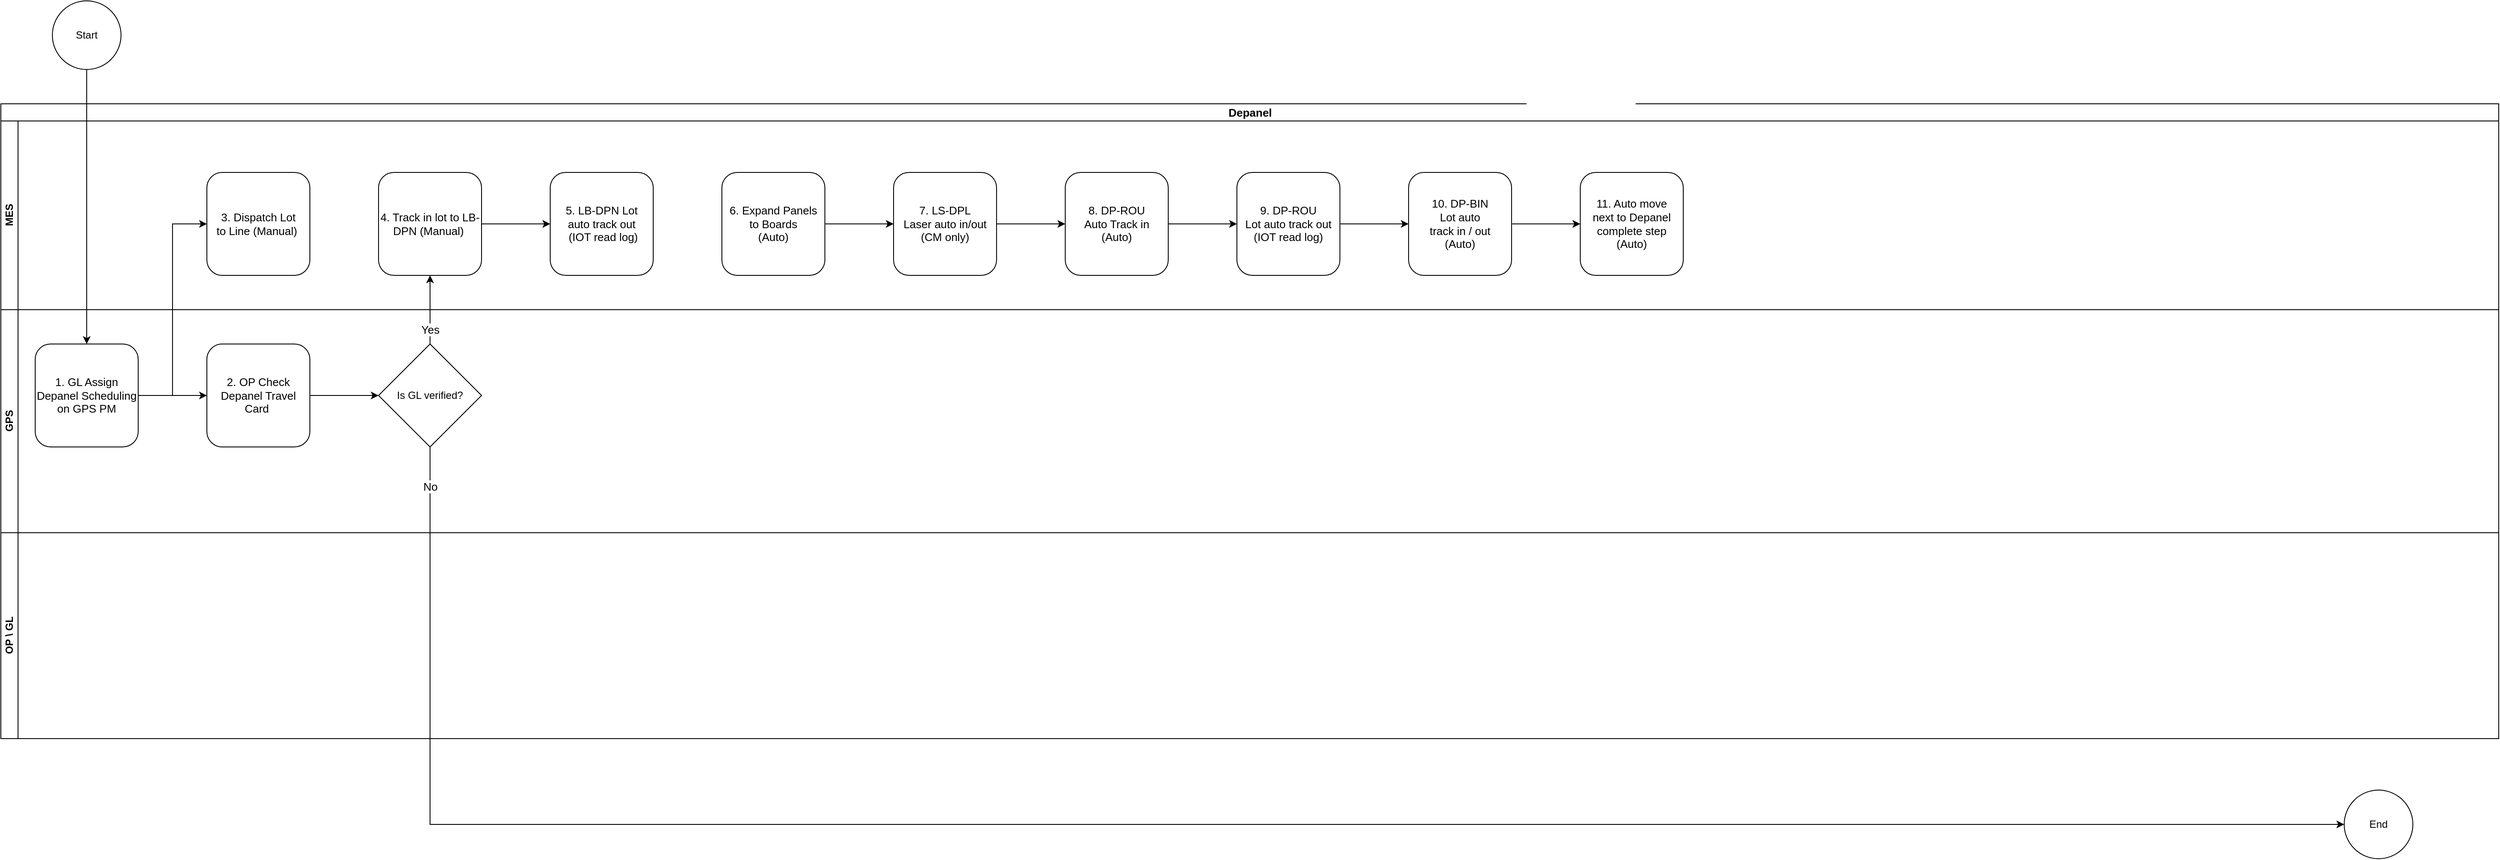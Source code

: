 <mxfile version="22.1.16" type="github">
  <diagram name="0. Depanel Flow" id="IR7APXBD-iLVvgRDNtpI">
    <mxGraphModel dx="1277" dy="1566" grid="1" gridSize="10" guides="1" tooltips="1" connect="1" arrows="1" fold="1" page="1" pageScale="1" pageWidth="1169" pageHeight="827" math="0" shadow="0">
      <root>
        <mxCell id="0" />
        <mxCell id="1" parent="0" />
        <mxCell id="jMCXPNLc2lwOgvackd_w-1" value="&lt;font style=&quot;font-size: 13px;&quot;&gt;Depanel&lt;/font&gt;" style="swimlane;childLayout=stackLayout;resizeParent=1;resizeParentMax=0;horizontal=1;startSize=20;horizontalStack=0;html=1;" parent="1" vertex="1">
          <mxGeometry x="40" y="80" width="2910" height="740" as="geometry" />
        </mxCell>
        <mxCell id="jMCXPNLc2lwOgvackd_w-2" value="MES" style="swimlane;startSize=20;horizontal=0;html=1;" parent="jMCXPNLc2lwOgvackd_w-1" vertex="1">
          <mxGeometry y="20" width="2910" height="220" as="geometry" />
        </mxCell>
        <mxCell id="jMCXPNLc2lwOgvackd_w-15" value="&lt;font style=&quot;font-size: 13px;&quot;&gt;3. Dispatch Lot&lt;br&gt;to Line (Manual)&amp;nbsp;&lt;/font&gt;" style="rounded=1;whiteSpace=wrap;html=1;" parent="jMCXPNLc2lwOgvackd_w-2" vertex="1">
          <mxGeometry x="240" y="60" width="120" height="120" as="geometry" />
        </mxCell>
        <mxCell id="jMCXPNLc2lwOgvackd_w-16" value="&lt;font style=&quot;font-size: 13px;&quot;&gt;5. LB-DPN Lot &lt;br&gt;auto track out&lt;br&gt;&amp;nbsp;(IOT read log)&lt;/font&gt;" style="rounded=1;whiteSpace=wrap;html=1;" parent="jMCXPNLc2lwOgvackd_w-2" vertex="1">
          <mxGeometry x="640" y="60" width="120" height="120" as="geometry" />
        </mxCell>
        <mxCell id="qEmexoCEOH4rBXa_ceRB-4" style="edgeStyle=orthogonalEdgeStyle;rounded=0;orthogonalLoop=1;jettySize=auto;html=1;exitX=1;exitY=0.5;exitDx=0;exitDy=0;entryX=0;entryY=0.5;entryDx=0;entryDy=0;" parent="jMCXPNLc2lwOgvackd_w-2" source="jMCXPNLc2lwOgvackd_w-20" target="qEmexoCEOH4rBXa_ceRB-3" edge="1">
          <mxGeometry relative="1" as="geometry" />
        </mxCell>
        <mxCell id="jMCXPNLc2lwOgvackd_w-20" value="&lt;font style=&quot;font-size: 13px;&quot;&gt;6. Expand Panels &lt;br&gt;to Boards&lt;br&gt;(Auto)&lt;br&gt;&lt;/font&gt;" style="rounded=1;whiteSpace=wrap;html=1;" parent="jMCXPNLc2lwOgvackd_w-2" vertex="1">
          <mxGeometry x="840" y="60" width="120" height="120" as="geometry" />
        </mxCell>
        <mxCell id="qEmexoCEOH4rBXa_ceRB-7" style="edgeStyle=orthogonalEdgeStyle;rounded=0;orthogonalLoop=1;jettySize=auto;html=1;exitX=1;exitY=0.5;exitDx=0;exitDy=0;entryX=0;entryY=0.5;entryDx=0;entryDy=0;" parent="jMCXPNLc2lwOgvackd_w-2" source="jMCXPNLc2lwOgvackd_w-21" target="qEmexoCEOH4rBXa_ceRB-6" edge="1">
          <mxGeometry relative="1" as="geometry" />
        </mxCell>
        <mxCell id="jMCXPNLc2lwOgvackd_w-21" value="&lt;font style=&quot;font-size: 13px;&quot;&gt;8. DP-ROU&lt;br&gt;Auto Track in&lt;br&gt;(Auto)&lt;br&gt;&lt;/font&gt;" style="rounded=1;whiteSpace=wrap;html=1;" parent="jMCXPNLc2lwOgvackd_w-2" vertex="1">
          <mxGeometry x="1240" y="60" width="120" height="120" as="geometry" />
        </mxCell>
        <mxCell id="qEmexoCEOH4rBXa_ceRB-5" style="edgeStyle=orthogonalEdgeStyle;rounded=0;orthogonalLoop=1;jettySize=auto;html=1;exitX=1;exitY=0.5;exitDx=0;exitDy=0;entryX=0;entryY=0.5;entryDx=0;entryDy=0;" parent="jMCXPNLc2lwOgvackd_w-2" source="qEmexoCEOH4rBXa_ceRB-3" target="jMCXPNLc2lwOgvackd_w-21" edge="1">
          <mxGeometry relative="1" as="geometry" />
        </mxCell>
        <mxCell id="qEmexoCEOH4rBXa_ceRB-3" value="&lt;font style=&quot;font-size: 13px;&quot;&gt;7. LS-DPL&lt;br&gt;Laser auto in/out&lt;br&gt;(CM only)&lt;br&gt;&lt;/font&gt;" style="rounded=1;whiteSpace=wrap;html=1;" parent="jMCXPNLc2lwOgvackd_w-2" vertex="1">
          <mxGeometry x="1040" y="60" width="120" height="120" as="geometry" />
        </mxCell>
        <mxCell id="qEmexoCEOH4rBXa_ceRB-9" style="edgeStyle=orthogonalEdgeStyle;rounded=0;orthogonalLoop=1;jettySize=auto;html=1;exitX=1;exitY=0.5;exitDx=0;exitDy=0;entryX=0;entryY=0.5;entryDx=0;entryDy=0;" parent="jMCXPNLc2lwOgvackd_w-2" source="qEmexoCEOH4rBXa_ceRB-6" target="qEmexoCEOH4rBXa_ceRB-8" edge="1">
          <mxGeometry relative="1" as="geometry" />
        </mxCell>
        <mxCell id="qEmexoCEOH4rBXa_ceRB-6" value="&lt;font style=&quot;font-size: 13px;&quot;&gt;9. DP-ROU&lt;br&gt;Lot auto track out&lt;br&gt;(IOT read log)&lt;br&gt;&lt;/font&gt;" style="rounded=1;whiteSpace=wrap;html=1;" parent="jMCXPNLc2lwOgvackd_w-2" vertex="1">
          <mxGeometry x="1440" y="60" width="120" height="120" as="geometry" />
        </mxCell>
        <mxCell id="--MVNLXorMx0Wbqo1FUa-5" style="edgeStyle=orthogonalEdgeStyle;rounded=0;orthogonalLoop=1;jettySize=auto;html=1;exitX=1;exitY=0.5;exitDx=0;exitDy=0;entryX=0;entryY=0.5;entryDx=0;entryDy=0;" edge="1" parent="jMCXPNLc2lwOgvackd_w-2" source="qEmexoCEOH4rBXa_ceRB-8" target="--MVNLXorMx0Wbqo1FUa-4">
          <mxGeometry relative="1" as="geometry" />
        </mxCell>
        <mxCell id="qEmexoCEOH4rBXa_ceRB-8" value="&lt;font style=&quot;font-size: 13px;&quot;&gt;10. DP-BIN&lt;br&gt;Lot auto &lt;br&gt;track in / out&lt;br&gt;(Auto)&lt;br&gt;&lt;/font&gt;" style="rounded=1;whiteSpace=wrap;html=1;" parent="jMCXPNLc2lwOgvackd_w-2" vertex="1">
          <mxGeometry x="1640" y="60" width="120" height="120" as="geometry" />
        </mxCell>
        <mxCell id="--MVNLXorMx0Wbqo1FUa-3" style="edgeStyle=orthogonalEdgeStyle;rounded=0;orthogonalLoop=1;jettySize=auto;html=1;exitX=1;exitY=0.5;exitDx=0;exitDy=0;entryX=0;entryY=0.5;entryDx=0;entryDy=0;" edge="1" parent="jMCXPNLc2lwOgvackd_w-2" source="--MVNLXorMx0Wbqo1FUa-1" target="jMCXPNLc2lwOgvackd_w-16">
          <mxGeometry relative="1" as="geometry" />
        </mxCell>
        <mxCell id="--MVNLXorMx0Wbqo1FUa-1" value="&lt;font style=&quot;font-size: 13px;&quot;&gt;4. Track in lot to LB-DPN&amp;nbsp;(Manual)&amp;nbsp;&lt;/font&gt;" style="rounded=1;whiteSpace=wrap;html=1;" vertex="1" parent="jMCXPNLc2lwOgvackd_w-2">
          <mxGeometry x="440" y="60" width="120" height="120" as="geometry" />
        </mxCell>
        <mxCell id="--MVNLXorMx0Wbqo1FUa-4" value="&lt;font style=&quot;font-size: 13px;&quot;&gt;11. Auto move&lt;br&gt;next to Depanel complete step&lt;br&gt;(Auto)&lt;br&gt;&lt;/font&gt;" style="rounded=1;whiteSpace=wrap;html=1;" vertex="1" parent="jMCXPNLc2lwOgvackd_w-2">
          <mxGeometry x="1840" y="60" width="120" height="120" as="geometry" />
        </mxCell>
        <mxCell id="jMCXPNLc2lwOgvackd_w-3" value="GPS" style="swimlane;startSize=20;horizontal=0;html=1;" parent="jMCXPNLc2lwOgvackd_w-1" vertex="1">
          <mxGeometry y="240" width="2910" height="260" as="geometry" />
        </mxCell>
        <mxCell id="--MVNLXorMx0Wbqo1FUa-7" style="edgeStyle=orthogonalEdgeStyle;rounded=0;orthogonalLoop=1;jettySize=auto;html=1;exitX=1;exitY=0.5;exitDx=0;exitDy=0;entryX=0;entryY=0.5;entryDx=0;entryDy=0;" edge="1" parent="jMCXPNLc2lwOgvackd_w-3" source="jMCXPNLc2lwOgvackd_w-14" target="--MVNLXorMx0Wbqo1FUa-6">
          <mxGeometry relative="1" as="geometry" />
        </mxCell>
        <mxCell id="jMCXPNLc2lwOgvackd_w-14" value="&lt;font style=&quot;font-size: 13px;&quot;&gt;2. OP Check Depanel Travel&lt;br&gt;Card&amp;nbsp;&lt;/font&gt;" style="rounded=1;whiteSpace=wrap;html=1;" parent="jMCXPNLc2lwOgvackd_w-3" vertex="1">
          <mxGeometry x="240" y="40" width="120" height="120" as="geometry" />
        </mxCell>
        <mxCell id="jMCXPNLc2lwOgvackd_w-17" style="edgeStyle=orthogonalEdgeStyle;rounded=0;orthogonalLoop=1;jettySize=auto;html=1;exitX=1;exitY=0.5;exitDx=0;exitDy=0;entryX=0;entryY=0.5;entryDx=0;entryDy=0;" parent="jMCXPNLc2lwOgvackd_w-3" source="jMCXPNLc2lwOgvackd_w-6" target="jMCXPNLc2lwOgvackd_w-14" edge="1">
          <mxGeometry relative="1" as="geometry" />
        </mxCell>
        <mxCell id="jMCXPNLc2lwOgvackd_w-6" value="&lt;font style=&quot;font-size: 13px;&quot;&gt;1. GL Assign &lt;br&gt;Depanel Scheduling&lt;br&gt;&amp;nbsp;on GPS PM&amp;nbsp;&lt;/font&gt;" style="rounded=1;whiteSpace=wrap;html=1;" parent="jMCXPNLc2lwOgvackd_w-3" vertex="1">
          <mxGeometry x="40" y="40" width="120" height="120" as="geometry" />
        </mxCell>
        <mxCell id="--MVNLXorMx0Wbqo1FUa-6" value="Is GL verified?" style="rhombus;whiteSpace=wrap;html=1;" vertex="1" parent="jMCXPNLc2lwOgvackd_w-3">
          <mxGeometry x="440" y="40" width="120" height="120" as="geometry" />
        </mxCell>
        <mxCell id="jMCXPNLc2lwOgvackd_w-4" value="OP \ GL" style="swimlane;startSize=20;horizontal=0;html=1;" parent="jMCXPNLc2lwOgvackd_w-1" vertex="1">
          <mxGeometry y="500" width="2910" height="240" as="geometry" />
        </mxCell>
        <mxCell id="jMCXPNLc2lwOgvackd_w-18" style="edgeStyle=orthogonalEdgeStyle;rounded=0;orthogonalLoop=1;jettySize=auto;html=1;exitX=1;exitY=0.5;exitDx=0;exitDy=0;entryX=0;entryY=0.5;entryDx=0;entryDy=0;" parent="jMCXPNLc2lwOgvackd_w-1" source="jMCXPNLc2lwOgvackd_w-6" target="jMCXPNLc2lwOgvackd_w-15" edge="1">
          <mxGeometry relative="1" as="geometry" />
        </mxCell>
        <mxCell id="--MVNLXorMx0Wbqo1FUa-8" style="edgeStyle=orthogonalEdgeStyle;rounded=0;orthogonalLoop=1;jettySize=auto;html=1;exitX=0.5;exitY=0;exitDx=0;exitDy=0;entryX=0.5;entryY=1;entryDx=0;entryDy=0;" edge="1" parent="jMCXPNLc2lwOgvackd_w-1" source="--MVNLXorMx0Wbqo1FUa-6" target="--MVNLXorMx0Wbqo1FUa-1">
          <mxGeometry relative="1" as="geometry" />
        </mxCell>
        <mxCell id="--MVNLXorMx0Wbqo1FUa-9" value="Yes" style="edgeLabel;html=1;align=center;verticalAlign=middle;resizable=0;points=[];" vertex="1" connectable="0" parent="--MVNLXorMx0Wbqo1FUa-8">
          <mxGeometry x="-0.575" y="2" relative="1" as="geometry">
            <mxPoint x="4" as="offset" />
          </mxGeometry>
        </mxCell>
        <mxCell id="--MVNLXorMx0Wbqo1FUa-10" value="&lt;font style=&quot;font-size: 13px;&quot;&gt;Yes&lt;/font&gt;" style="edgeLabel;html=1;align=center;verticalAlign=middle;resizable=0;points=[];" vertex="1" connectable="0" parent="--MVNLXorMx0Wbqo1FUa-8">
          <mxGeometry x="-0.575" y="4" relative="1" as="geometry">
            <mxPoint x="4" as="offset" />
          </mxGeometry>
        </mxCell>
        <mxCell id="jMCXPNLc2lwOgvackd_w-7" style="edgeStyle=orthogonalEdgeStyle;rounded=0;orthogonalLoop=1;jettySize=auto;html=1;exitX=0.5;exitY=1;exitDx=0;exitDy=0;entryX=0.5;entryY=0;entryDx=0;entryDy=0;" parent="1" source="jMCXPNLc2lwOgvackd_w-5" target="jMCXPNLc2lwOgvackd_w-6" edge="1">
          <mxGeometry relative="1" as="geometry" />
        </mxCell>
        <mxCell id="jMCXPNLc2lwOgvackd_w-5" value="Start" style="ellipse;whiteSpace=wrap;html=1;aspect=fixed;" parent="1" vertex="1">
          <mxGeometry x="100" y="-40" width="80" height="80" as="geometry" />
        </mxCell>
        <mxCell id="--MVNLXorMx0Wbqo1FUa-12" value="End" style="ellipse;whiteSpace=wrap;html=1;aspect=fixed;" vertex="1" parent="1">
          <mxGeometry x="2770" y="880" width="80" height="80" as="geometry" />
        </mxCell>
        <mxCell id="--MVNLXorMx0Wbqo1FUa-13" style="edgeStyle=orthogonalEdgeStyle;rounded=0;orthogonalLoop=1;jettySize=auto;html=1;exitX=0.5;exitY=1;exitDx=0;exitDy=0;entryX=0;entryY=0.5;entryDx=0;entryDy=0;" edge="1" parent="1" source="--MVNLXorMx0Wbqo1FUa-6" target="--MVNLXorMx0Wbqo1FUa-12">
          <mxGeometry relative="1" as="geometry" />
        </mxCell>
        <mxCell id="--MVNLXorMx0Wbqo1FUa-14" value="&lt;font style=&quot;font-size: 13px;&quot;&gt;No&lt;/font&gt;" style="edgeLabel;html=1;align=center;verticalAlign=middle;resizable=0;points=[];" vertex="1" connectable="0" parent="--MVNLXorMx0Wbqo1FUa-13">
          <mxGeometry x="-0.966" y="4" relative="1" as="geometry">
            <mxPoint x="-4" as="offset" />
          </mxGeometry>
        </mxCell>
      </root>
    </mxGraphModel>
  </diagram>
</mxfile>
